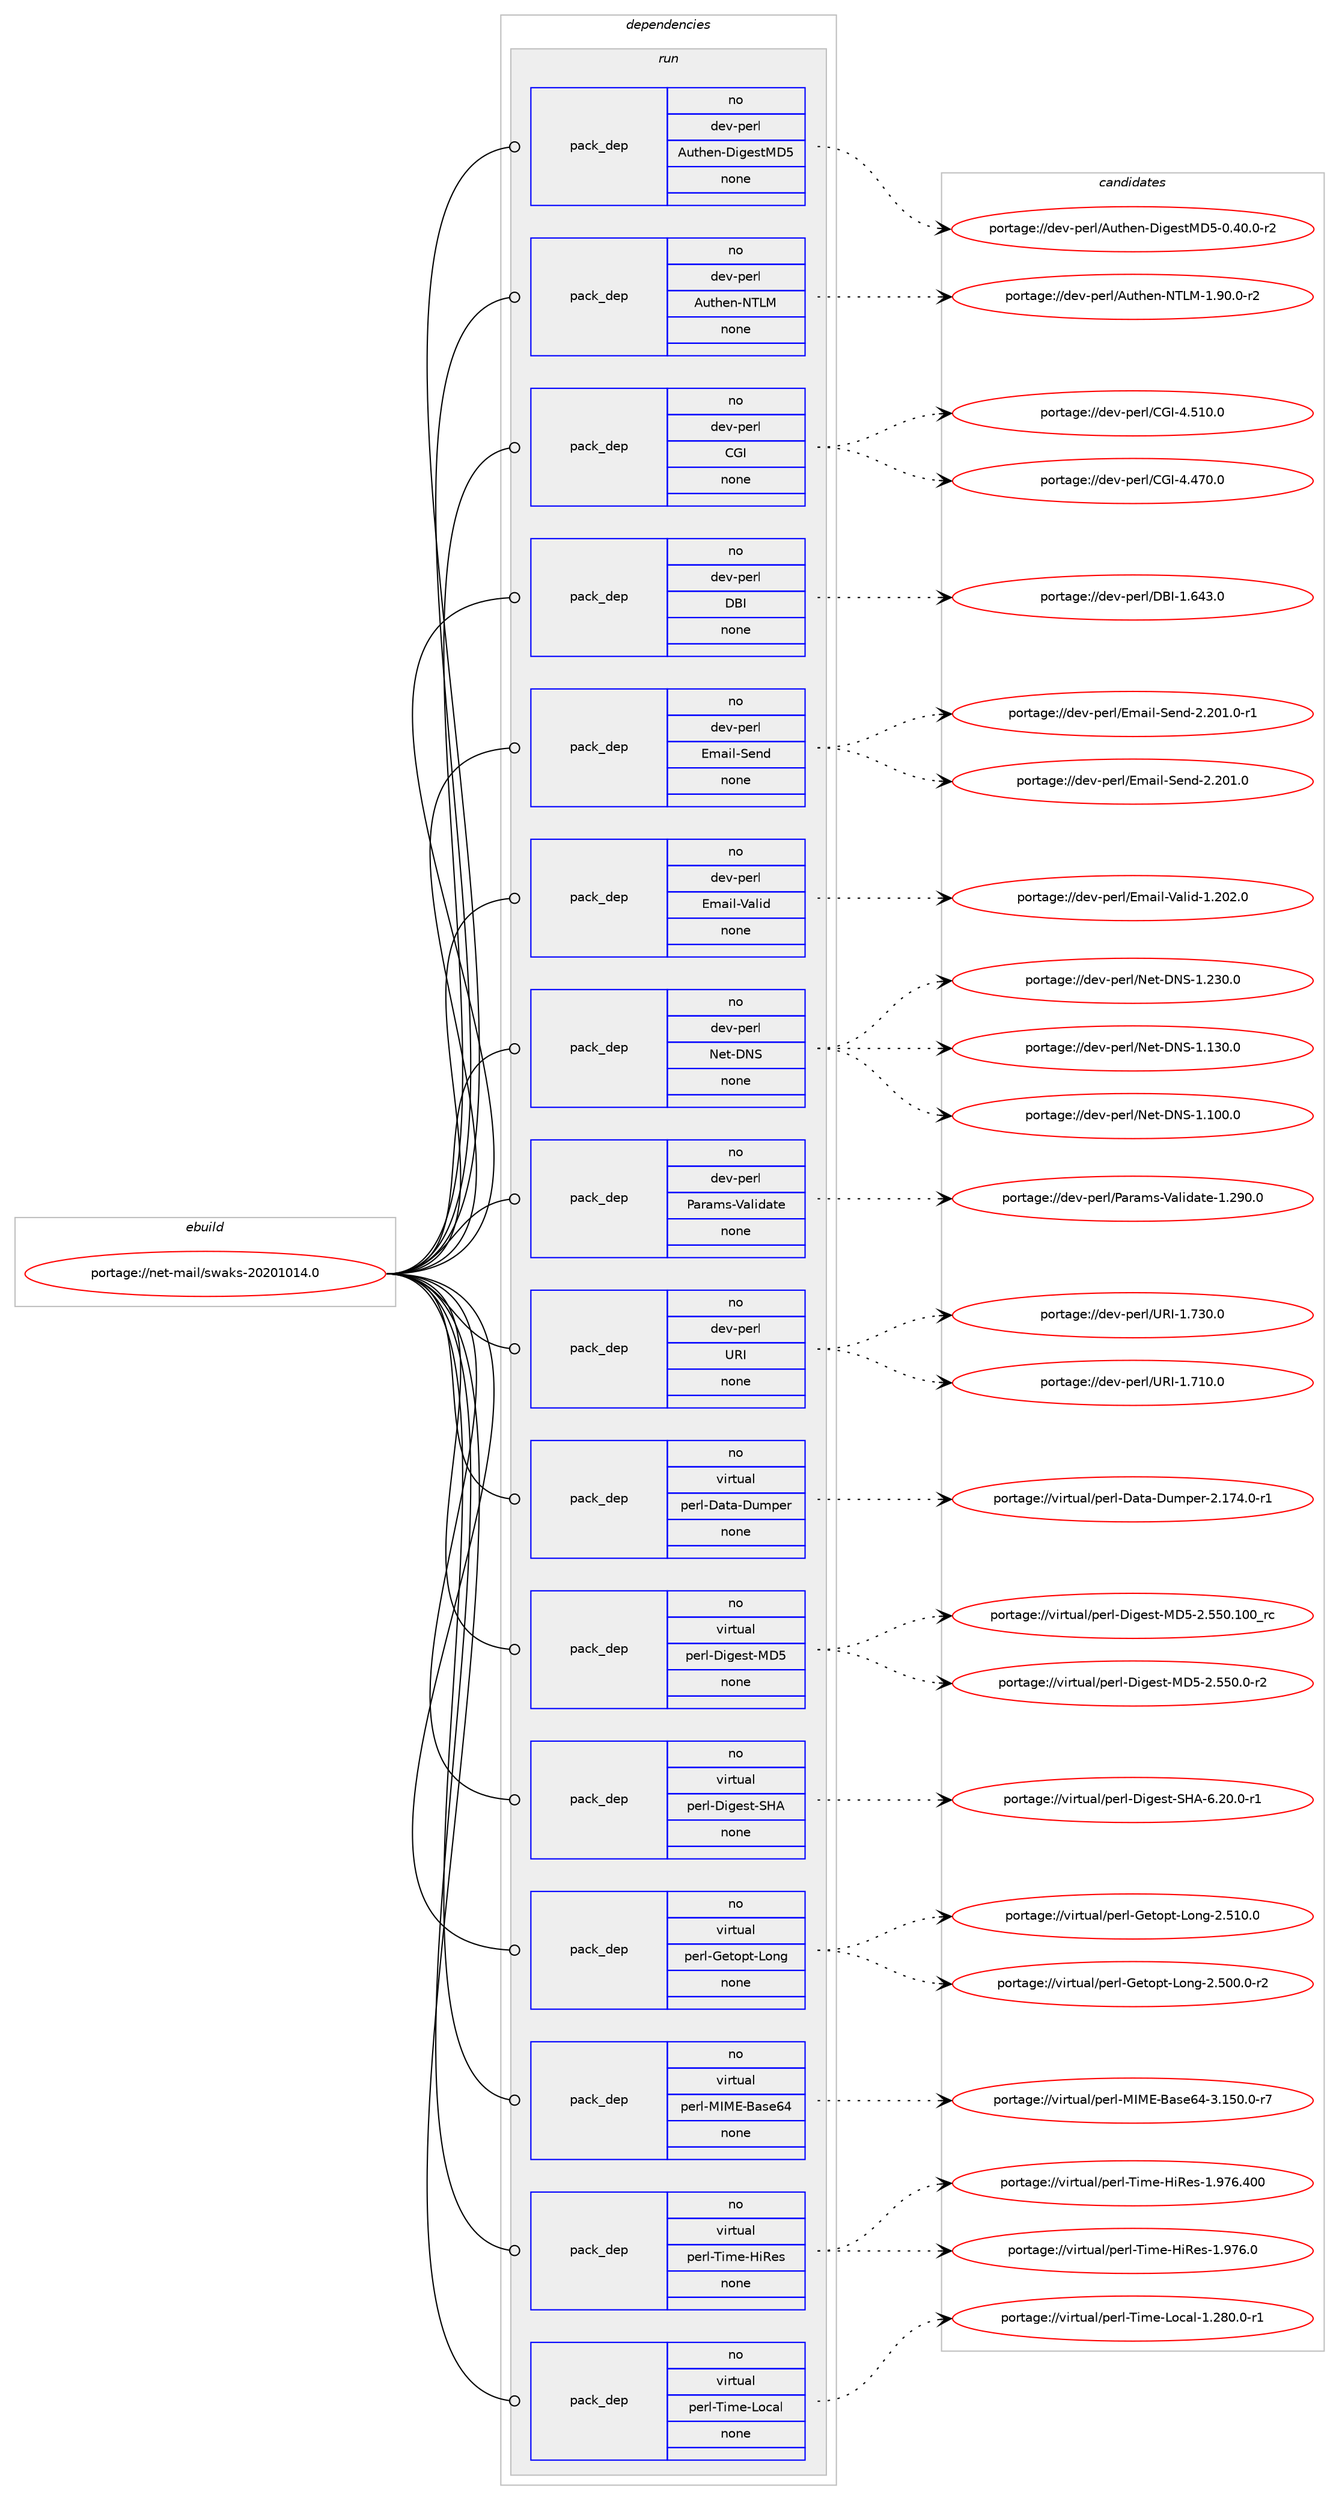digraph prolog {

# *************
# Graph options
# *************

newrank=true;
concentrate=true;
compound=true;
graph [rankdir=LR,fontname=Helvetica,fontsize=10,ranksep=1.5];#, ranksep=2.5, nodesep=0.2];
edge  [arrowhead=vee];
node  [fontname=Helvetica,fontsize=10];

# **********
# The ebuild
# **********

subgraph cluster_leftcol {
color=gray;
rank=same;
label=<<i>ebuild</i>>;
id [label="portage://net-mail/swaks-20201014.0", color=red, width=4, href="../net-mail/swaks-20201014.0.svg"];
}

# ****************
# The dependencies
# ****************

subgraph cluster_midcol {
color=gray;
label=<<i>dependencies</i>>;
subgraph cluster_compile {
fillcolor="#eeeeee";
style=filled;
label=<<i>compile</i>>;
}
subgraph cluster_compileandrun {
fillcolor="#eeeeee";
style=filled;
label=<<i>compile and run</i>>;
}
subgraph cluster_run {
fillcolor="#eeeeee";
style=filled;
label=<<i>run</i>>;
subgraph pack2576 {
dependency3010 [label=<<TABLE BORDER="0" CELLBORDER="1" CELLSPACING="0" CELLPADDING="4" WIDTH="220"><TR><TD ROWSPAN="6" CELLPADDING="30">pack_dep</TD></TR><TR><TD WIDTH="110">no</TD></TR><TR><TD>dev-perl</TD></TR><TR><TD>Authen-DigestMD5</TD></TR><TR><TD>none</TD></TR><TR><TD></TD></TR></TABLE>>, shape=none, color=blue];
}
id:e -> dependency3010:w [weight=20,style="solid",arrowhead="odot"];
subgraph pack2577 {
dependency3011 [label=<<TABLE BORDER="0" CELLBORDER="1" CELLSPACING="0" CELLPADDING="4" WIDTH="220"><TR><TD ROWSPAN="6" CELLPADDING="30">pack_dep</TD></TR><TR><TD WIDTH="110">no</TD></TR><TR><TD>dev-perl</TD></TR><TR><TD>Authen-NTLM</TD></TR><TR><TD>none</TD></TR><TR><TD></TD></TR></TABLE>>, shape=none, color=blue];
}
id:e -> dependency3011:w [weight=20,style="solid",arrowhead="odot"];
subgraph pack2578 {
dependency3012 [label=<<TABLE BORDER="0" CELLBORDER="1" CELLSPACING="0" CELLPADDING="4" WIDTH="220"><TR><TD ROWSPAN="6" CELLPADDING="30">pack_dep</TD></TR><TR><TD WIDTH="110">no</TD></TR><TR><TD>dev-perl</TD></TR><TR><TD>CGI</TD></TR><TR><TD>none</TD></TR><TR><TD></TD></TR></TABLE>>, shape=none, color=blue];
}
id:e -> dependency3012:w [weight=20,style="solid",arrowhead="odot"];
subgraph pack2579 {
dependency3013 [label=<<TABLE BORDER="0" CELLBORDER="1" CELLSPACING="0" CELLPADDING="4" WIDTH="220"><TR><TD ROWSPAN="6" CELLPADDING="30">pack_dep</TD></TR><TR><TD WIDTH="110">no</TD></TR><TR><TD>dev-perl</TD></TR><TR><TD>DBI</TD></TR><TR><TD>none</TD></TR><TR><TD></TD></TR></TABLE>>, shape=none, color=blue];
}
id:e -> dependency3013:w [weight=20,style="solid",arrowhead="odot"];
subgraph pack2580 {
dependency3014 [label=<<TABLE BORDER="0" CELLBORDER="1" CELLSPACING="0" CELLPADDING="4" WIDTH="220"><TR><TD ROWSPAN="6" CELLPADDING="30">pack_dep</TD></TR><TR><TD WIDTH="110">no</TD></TR><TR><TD>dev-perl</TD></TR><TR><TD>Email-Send</TD></TR><TR><TD>none</TD></TR><TR><TD></TD></TR></TABLE>>, shape=none, color=blue];
}
id:e -> dependency3014:w [weight=20,style="solid",arrowhead="odot"];
subgraph pack2581 {
dependency3015 [label=<<TABLE BORDER="0" CELLBORDER="1" CELLSPACING="0" CELLPADDING="4" WIDTH="220"><TR><TD ROWSPAN="6" CELLPADDING="30">pack_dep</TD></TR><TR><TD WIDTH="110">no</TD></TR><TR><TD>dev-perl</TD></TR><TR><TD>Email-Valid</TD></TR><TR><TD>none</TD></TR><TR><TD></TD></TR></TABLE>>, shape=none, color=blue];
}
id:e -> dependency3015:w [weight=20,style="solid",arrowhead="odot"];
subgraph pack2582 {
dependency3016 [label=<<TABLE BORDER="0" CELLBORDER="1" CELLSPACING="0" CELLPADDING="4" WIDTH="220"><TR><TD ROWSPAN="6" CELLPADDING="30">pack_dep</TD></TR><TR><TD WIDTH="110">no</TD></TR><TR><TD>dev-perl</TD></TR><TR><TD>Net-DNS</TD></TR><TR><TD>none</TD></TR><TR><TD></TD></TR></TABLE>>, shape=none, color=blue];
}
id:e -> dependency3016:w [weight=20,style="solid",arrowhead="odot"];
subgraph pack2583 {
dependency3017 [label=<<TABLE BORDER="0" CELLBORDER="1" CELLSPACING="0" CELLPADDING="4" WIDTH="220"><TR><TD ROWSPAN="6" CELLPADDING="30">pack_dep</TD></TR><TR><TD WIDTH="110">no</TD></TR><TR><TD>dev-perl</TD></TR><TR><TD>Params-Validate</TD></TR><TR><TD>none</TD></TR><TR><TD></TD></TR></TABLE>>, shape=none, color=blue];
}
id:e -> dependency3017:w [weight=20,style="solid",arrowhead="odot"];
subgraph pack2584 {
dependency3018 [label=<<TABLE BORDER="0" CELLBORDER="1" CELLSPACING="0" CELLPADDING="4" WIDTH="220"><TR><TD ROWSPAN="6" CELLPADDING="30">pack_dep</TD></TR><TR><TD WIDTH="110">no</TD></TR><TR><TD>dev-perl</TD></TR><TR><TD>URI</TD></TR><TR><TD>none</TD></TR><TR><TD></TD></TR></TABLE>>, shape=none, color=blue];
}
id:e -> dependency3018:w [weight=20,style="solid",arrowhead="odot"];
subgraph pack2585 {
dependency3019 [label=<<TABLE BORDER="0" CELLBORDER="1" CELLSPACING="0" CELLPADDING="4" WIDTH="220"><TR><TD ROWSPAN="6" CELLPADDING="30">pack_dep</TD></TR><TR><TD WIDTH="110">no</TD></TR><TR><TD>virtual</TD></TR><TR><TD>perl-Data-Dumper</TD></TR><TR><TD>none</TD></TR><TR><TD></TD></TR></TABLE>>, shape=none, color=blue];
}
id:e -> dependency3019:w [weight=20,style="solid",arrowhead="odot"];
subgraph pack2586 {
dependency3020 [label=<<TABLE BORDER="0" CELLBORDER="1" CELLSPACING="0" CELLPADDING="4" WIDTH="220"><TR><TD ROWSPAN="6" CELLPADDING="30">pack_dep</TD></TR><TR><TD WIDTH="110">no</TD></TR><TR><TD>virtual</TD></TR><TR><TD>perl-Digest-MD5</TD></TR><TR><TD>none</TD></TR><TR><TD></TD></TR></TABLE>>, shape=none, color=blue];
}
id:e -> dependency3020:w [weight=20,style="solid",arrowhead="odot"];
subgraph pack2587 {
dependency3021 [label=<<TABLE BORDER="0" CELLBORDER="1" CELLSPACING="0" CELLPADDING="4" WIDTH="220"><TR><TD ROWSPAN="6" CELLPADDING="30">pack_dep</TD></TR><TR><TD WIDTH="110">no</TD></TR><TR><TD>virtual</TD></TR><TR><TD>perl-Digest-SHA</TD></TR><TR><TD>none</TD></TR><TR><TD></TD></TR></TABLE>>, shape=none, color=blue];
}
id:e -> dependency3021:w [weight=20,style="solid",arrowhead="odot"];
subgraph pack2588 {
dependency3022 [label=<<TABLE BORDER="0" CELLBORDER="1" CELLSPACING="0" CELLPADDING="4" WIDTH="220"><TR><TD ROWSPAN="6" CELLPADDING="30">pack_dep</TD></TR><TR><TD WIDTH="110">no</TD></TR><TR><TD>virtual</TD></TR><TR><TD>perl-Getopt-Long</TD></TR><TR><TD>none</TD></TR><TR><TD></TD></TR></TABLE>>, shape=none, color=blue];
}
id:e -> dependency3022:w [weight=20,style="solid",arrowhead="odot"];
subgraph pack2589 {
dependency3023 [label=<<TABLE BORDER="0" CELLBORDER="1" CELLSPACING="0" CELLPADDING="4" WIDTH="220"><TR><TD ROWSPAN="6" CELLPADDING="30">pack_dep</TD></TR><TR><TD WIDTH="110">no</TD></TR><TR><TD>virtual</TD></TR><TR><TD>perl-MIME-Base64</TD></TR><TR><TD>none</TD></TR><TR><TD></TD></TR></TABLE>>, shape=none, color=blue];
}
id:e -> dependency3023:w [weight=20,style="solid",arrowhead="odot"];
subgraph pack2590 {
dependency3024 [label=<<TABLE BORDER="0" CELLBORDER="1" CELLSPACING="0" CELLPADDING="4" WIDTH="220"><TR><TD ROWSPAN="6" CELLPADDING="30">pack_dep</TD></TR><TR><TD WIDTH="110">no</TD></TR><TR><TD>virtual</TD></TR><TR><TD>perl-Time-HiRes</TD></TR><TR><TD>none</TD></TR><TR><TD></TD></TR></TABLE>>, shape=none, color=blue];
}
id:e -> dependency3024:w [weight=20,style="solid",arrowhead="odot"];
subgraph pack2591 {
dependency3025 [label=<<TABLE BORDER="0" CELLBORDER="1" CELLSPACING="0" CELLPADDING="4" WIDTH="220"><TR><TD ROWSPAN="6" CELLPADDING="30">pack_dep</TD></TR><TR><TD WIDTH="110">no</TD></TR><TR><TD>virtual</TD></TR><TR><TD>perl-Time-Local</TD></TR><TR><TD>none</TD></TR><TR><TD></TD></TR></TABLE>>, shape=none, color=blue];
}
id:e -> dependency3025:w [weight=20,style="solid",arrowhead="odot"];
}
}

# **************
# The candidates
# **************

subgraph cluster_choices {
rank=same;
color=gray;
label=<<i>candidates</i>>;

subgraph choice2576 {
color=black;
nodesep=1;
choice1001011184511210111410847651171161041011104568105103101115116776853454846524846484511450 [label="portage://dev-perl/Authen-DigestMD5-0.40.0-r2", color=red, width=4,href="../dev-perl/Authen-DigestMD5-0.40.0-r2.svg"];
dependency3010:e -> choice1001011184511210111410847651171161041011104568105103101115116776853454846524846484511450:w [style=dotted,weight="100"];
}
subgraph choice2577 {
color=black;
nodesep=1;
choice1001011184511210111410847651171161041011104578847677454946574846484511450 [label="portage://dev-perl/Authen-NTLM-1.90.0-r2", color=red, width=4,href="../dev-perl/Authen-NTLM-1.90.0-r2.svg"];
dependency3011:e -> choice1001011184511210111410847651171161041011104578847677454946574846484511450:w [style=dotted,weight="100"];
}
subgraph choice2578 {
color=black;
nodesep=1;
choice10010111845112101114108476771734552465349484648 [label="portage://dev-perl/CGI-4.510.0", color=red, width=4,href="../dev-perl/CGI-4.510.0.svg"];
choice10010111845112101114108476771734552465255484648 [label="portage://dev-perl/CGI-4.470.0", color=red, width=4,href="../dev-perl/CGI-4.470.0.svg"];
dependency3012:e -> choice10010111845112101114108476771734552465349484648:w [style=dotted,weight="100"];
dependency3012:e -> choice10010111845112101114108476771734552465255484648:w [style=dotted,weight="100"];
}
subgraph choice2579 {
color=black;
nodesep=1;
choice10010111845112101114108476866734549465452514648 [label="portage://dev-perl/DBI-1.643.0", color=red, width=4,href="../dev-perl/DBI-1.643.0.svg"];
dependency3013:e -> choice10010111845112101114108476866734549465452514648:w [style=dotted,weight="100"];
}
subgraph choice2580 {
color=black;
nodesep=1;
choice10010111845112101114108476910997105108458310111010045504650484946484511449 [label="portage://dev-perl/Email-Send-2.201.0-r1", color=red, width=4,href="../dev-perl/Email-Send-2.201.0-r1.svg"];
choice1001011184511210111410847691099710510845831011101004550465048494648 [label="portage://dev-perl/Email-Send-2.201.0", color=red, width=4,href="../dev-perl/Email-Send-2.201.0.svg"];
dependency3014:e -> choice10010111845112101114108476910997105108458310111010045504650484946484511449:w [style=dotted,weight="100"];
dependency3014:e -> choice1001011184511210111410847691099710510845831011101004550465048494648:w [style=dotted,weight="100"];
}
subgraph choice2581 {
color=black;
nodesep=1;
choice100101118451121011141084769109971051084586971081051004549465048504648 [label="portage://dev-perl/Email-Valid-1.202.0", color=red, width=4,href="../dev-perl/Email-Valid-1.202.0.svg"];
dependency3015:e -> choice100101118451121011141084769109971051084586971081051004549465048504648:w [style=dotted,weight="100"];
}
subgraph choice2582 {
color=black;
nodesep=1;
choice100101118451121011141084778101116456878834549465051484648 [label="portage://dev-perl/Net-DNS-1.230.0", color=red, width=4,href="../dev-perl/Net-DNS-1.230.0.svg"];
choice100101118451121011141084778101116456878834549464951484648 [label="portage://dev-perl/Net-DNS-1.130.0", color=red, width=4,href="../dev-perl/Net-DNS-1.130.0.svg"];
choice100101118451121011141084778101116456878834549464948484648 [label="portage://dev-perl/Net-DNS-1.100.0", color=red, width=4,href="../dev-perl/Net-DNS-1.100.0.svg"];
dependency3016:e -> choice100101118451121011141084778101116456878834549465051484648:w [style=dotted,weight="100"];
dependency3016:e -> choice100101118451121011141084778101116456878834549464951484648:w [style=dotted,weight="100"];
dependency3016:e -> choice100101118451121011141084778101116456878834549464948484648:w [style=dotted,weight="100"];
}
subgraph choice2583 {
color=black;
nodesep=1;
choice1001011184511210111410847809711497109115458697108105100971161014549465057484648 [label="portage://dev-perl/Params-Validate-1.290.0", color=red, width=4,href="../dev-perl/Params-Validate-1.290.0.svg"];
dependency3017:e -> choice1001011184511210111410847809711497109115458697108105100971161014549465057484648:w [style=dotted,weight="100"];
}
subgraph choice2584 {
color=black;
nodesep=1;
choice10010111845112101114108478582734549465551484648 [label="portage://dev-perl/URI-1.730.0", color=red, width=4,href="../dev-perl/URI-1.730.0.svg"];
choice10010111845112101114108478582734549465549484648 [label="portage://dev-perl/URI-1.710.0", color=red, width=4,href="../dev-perl/URI-1.710.0.svg"];
dependency3018:e -> choice10010111845112101114108478582734549465551484648:w [style=dotted,weight="100"];
dependency3018:e -> choice10010111845112101114108478582734549465549484648:w [style=dotted,weight="100"];
}
subgraph choice2585 {
color=black;
nodesep=1;
choice118105114116117971084711210111410845689711697456811710911210111445504649555246484511449 [label="portage://virtual/perl-Data-Dumper-2.174.0-r1", color=red, width=4,href="../virtual/perl-Data-Dumper-2.174.0-r1.svg"];
dependency3019:e -> choice118105114116117971084711210111410845689711697456811710911210111445504649555246484511449:w [style=dotted,weight="100"];
}
subgraph choice2586 {
color=black;
nodesep=1;
choice1181051141161179710847112101114108456810510310111511645776853455046535348464948489511499 [label="portage://virtual/perl-Digest-MD5-2.550.100_rc", color=red, width=4,href="../virtual/perl-Digest-MD5-2.550.100_rc.svg"];
choice118105114116117971084711210111410845681051031011151164577685345504653534846484511450 [label="portage://virtual/perl-Digest-MD5-2.550.0-r2", color=red, width=4,href="../virtual/perl-Digest-MD5-2.550.0-r2.svg"];
dependency3020:e -> choice1181051141161179710847112101114108456810510310111511645776853455046535348464948489511499:w [style=dotted,weight="100"];
dependency3020:e -> choice118105114116117971084711210111410845681051031011151164577685345504653534846484511450:w [style=dotted,weight="100"];
}
subgraph choice2587 {
color=black;
nodesep=1;
choice1181051141161179710847112101114108456810510310111511645837265455446504846484511449 [label="portage://virtual/perl-Digest-SHA-6.20.0-r1", color=red, width=4,href="../virtual/perl-Digest-SHA-6.20.0-r1.svg"];
dependency3021:e -> choice1181051141161179710847112101114108456810510310111511645837265455446504846484511449:w [style=dotted,weight="100"];
}
subgraph choice2588 {
color=black;
nodesep=1;
choice1181051141161179710847112101114108457110111611111211645761111101034550465349484648 [label="portage://virtual/perl-Getopt-Long-2.510.0", color=red, width=4,href="../virtual/perl-Getopt-Long-2.510.0.svg"];
choice11810511411611797108471121011141084571101116111112116457611111010345504653484846484511450 [label="portage://virtual/perl-Getopt-Long-2.500.0-r2", color=red, width=4,href="../virtual/perl-Getopt-Long-2.500.0-r2.svg"];
dependency3022:e -> choice1181051141161179710847112101114108457110111611111211645761111101034550465349484648:w [style=dotted,weight="100"];
dependency3022:e -> choice11810511411611797108471121011141084571101116111112116457611111010345504653484846484511450:w [style=dotted,weight="100"];
}
subgraph choice2589 {
color=black;
nodesep=1;
choice11810511411611797108471121011141084577737769456697115101545245514649534846484511455 [label="portage://virtual/perl-MIME-Base64-3.150.0-r7", color=red, width=4,href="../virtual/perl-MIME-Base64-3.150.0-r7.svg"];
dependency3023:e -> choice11810511411611797108471121011141084577737769456697115101545245514649534846484511455:w [style=dotted,weight="100"];
}
subgraph choice2590 {
color=black;
nodesep=1;
choice1181051141161179710847112101114108458410510910145721058210111545494657555446524848 [label="portage://virtual/perl-Time-HiRes-1.976.400", color=red, width=4,href="../virtual/perl-Time-HiRes-1.976.400.svg"];
choice118105114116117971084711210111410845841051091014572105821011154549465755544648 [label="portage://virtual/perl-Time-HiRes-1.976.0", color=red, width=4,href="../virtual/perl-Time-HiRes-1.976.0.svg"];
dependency3024:e -> choice1181051141161179710847112101114108458410510910145721058210111545494657555446524848:w [style=dotted,weight="100"];
dependency3024:e -> choice118105114116117971084711210111410845841051091014572105821011154549465755544648:w [style=dotted,weight="100"];
}
subgraph choice2591 {
color=black;
nodesep=1;
choice118105114116117971084711210111410845841051091014576111999710845494650564846484511449 [label="portage://virtual/perl-Time-Local-1.280.0-r1", color=red, width=4,href="../virtual/perl-Time-Local-1.280.0-r1.svg"];
dependency3025:e -> choice118105114116117971084711210111410845841051091014576111999710845494650564846484511449:w [style=dotted,weight="100"];
}
}

}
